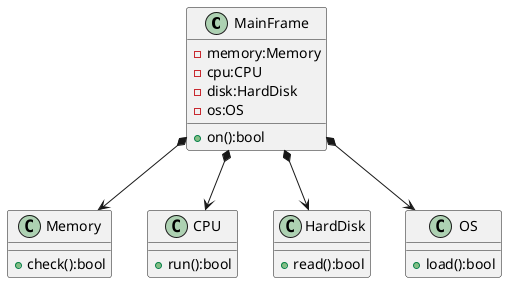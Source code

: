 @startuml


class MainFrame{
-memory:Memory
-cpu:CPU
-disk:HardDisk
-os:OS
+on():bool
}

class Memory{
+check():bool
}
class CPU{
+run():bool
}
class HardDisk{
+read():bool
}
class OS{
+load():bool
}


MainFrame *--> Memory
MainFrame *--> CPU
MainFrame *--> HardDisk
MainFrame *--> OS

@enduml
